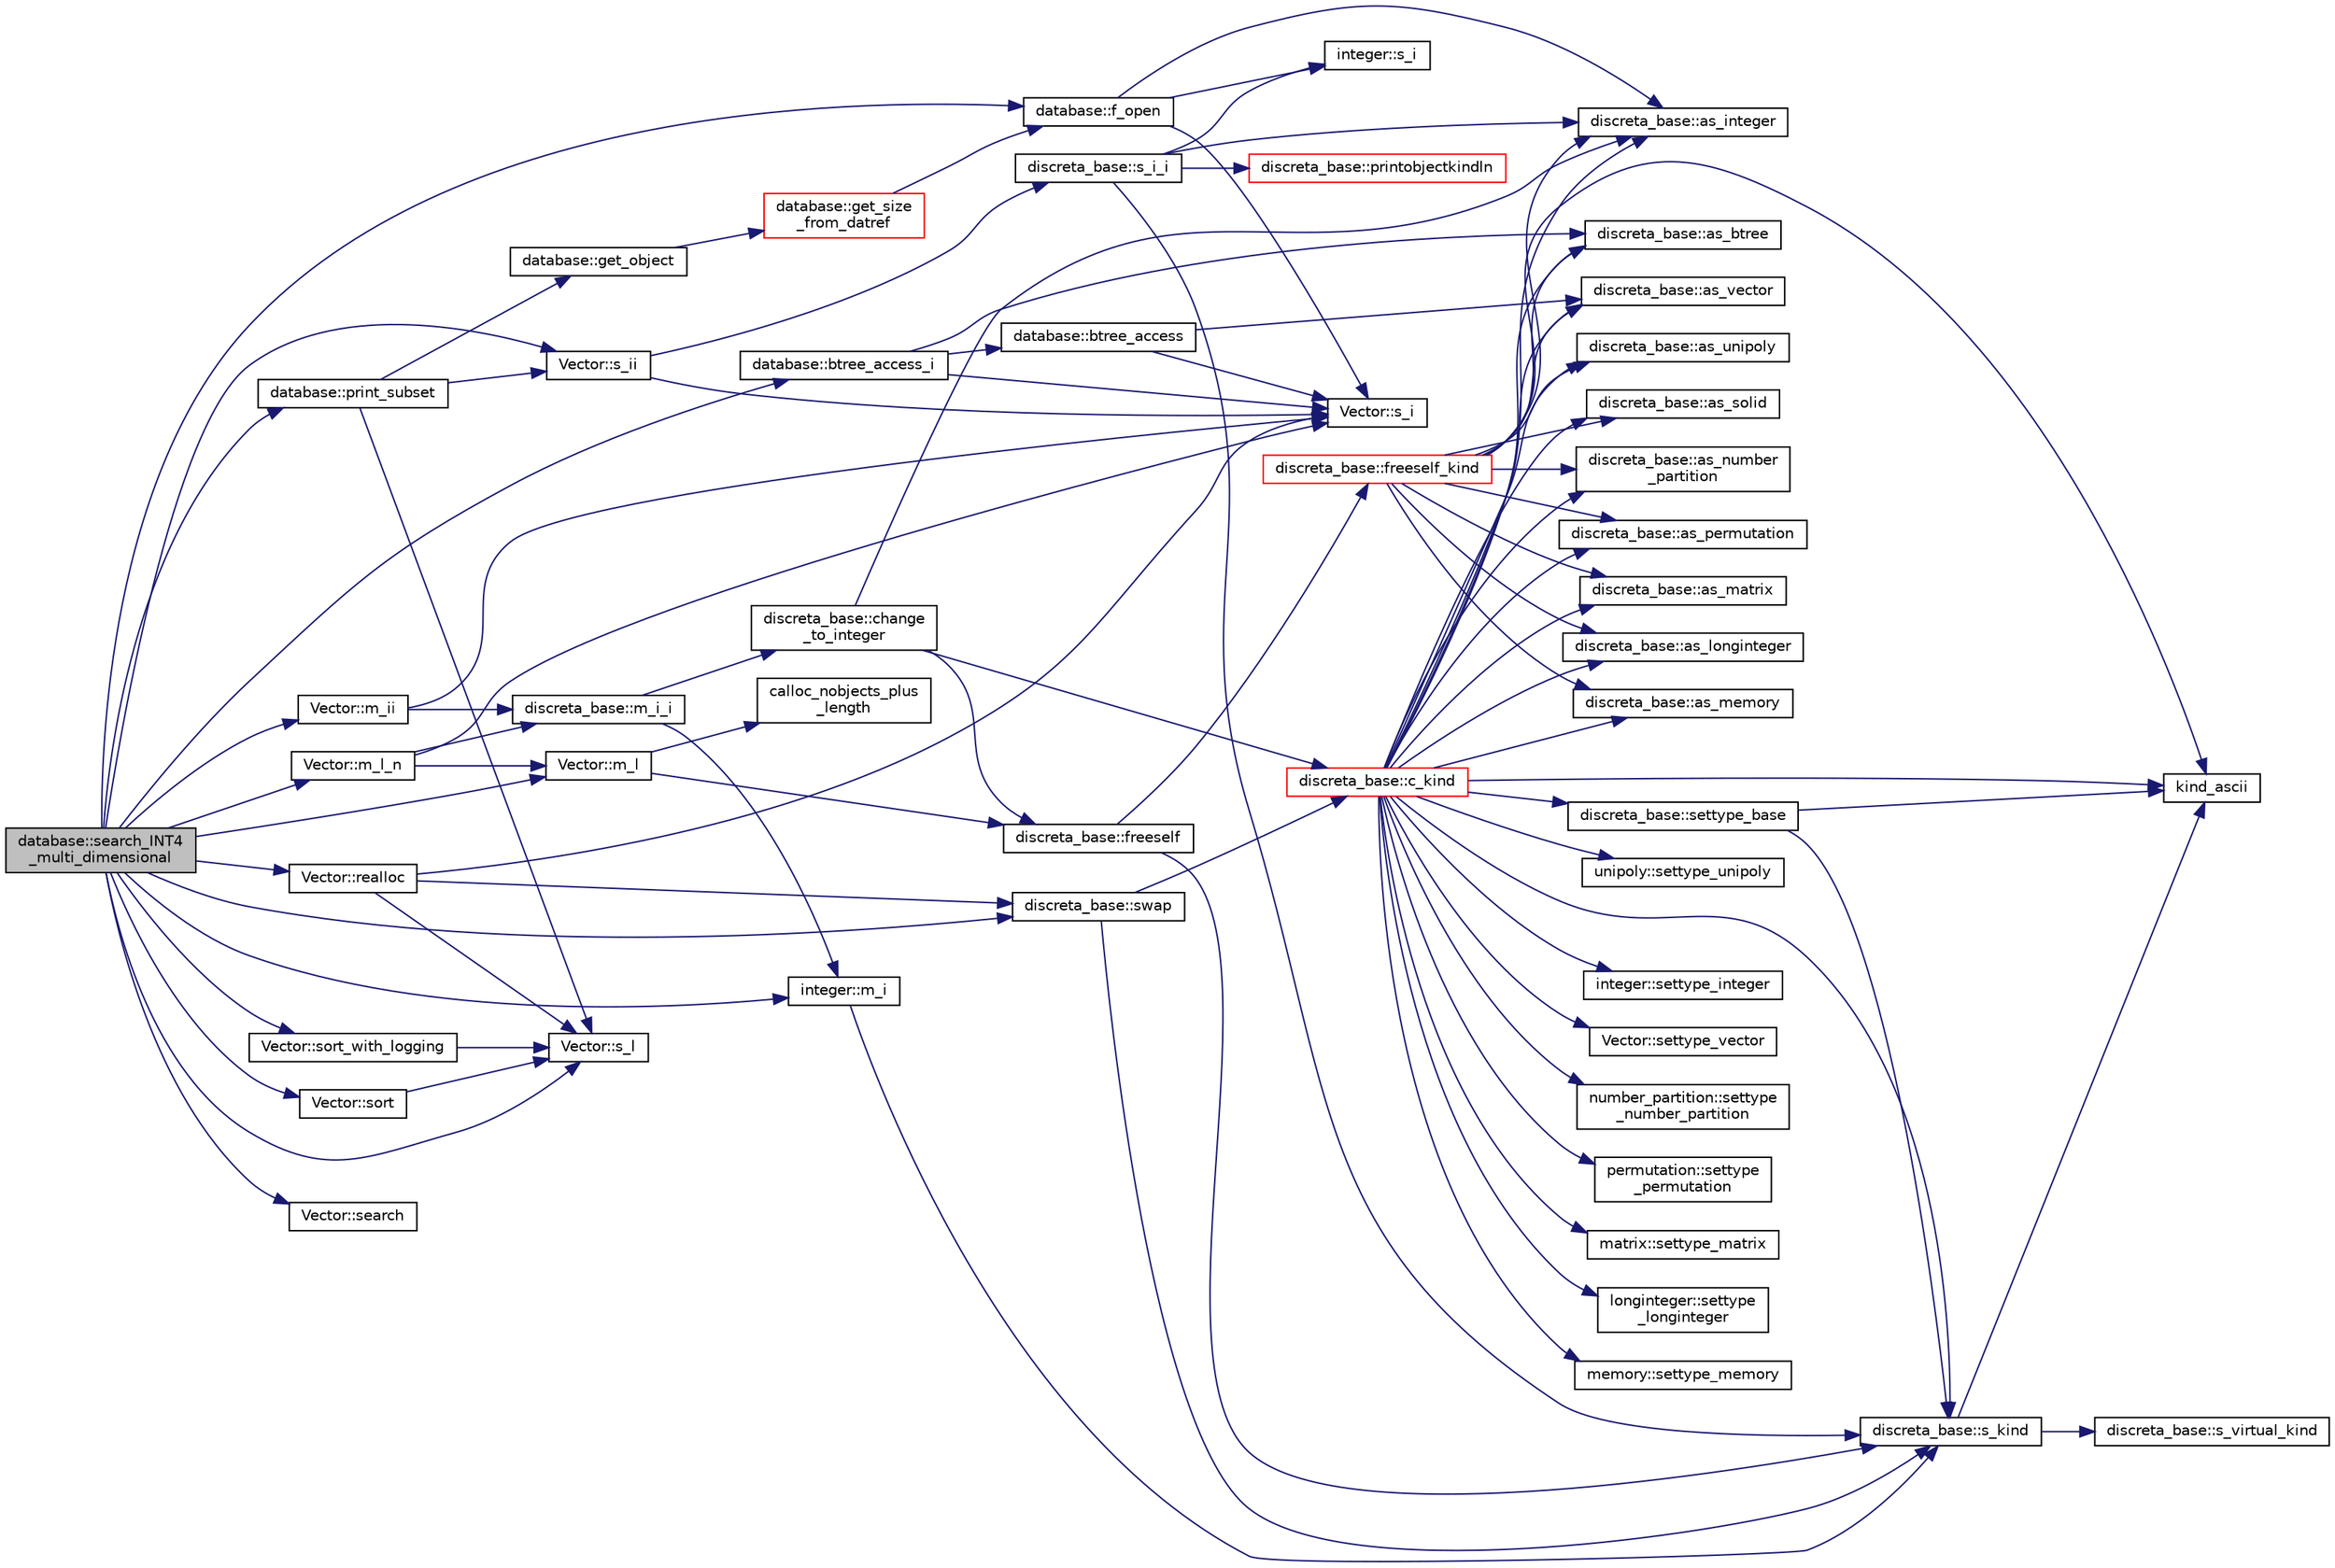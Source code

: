 digraph "database::search_INT4_multi_dimensional"
{
  edge [fontname="Helvetica",fontsize="10",labelfontname="Helvetica",labelfontsize="10"];
  node [fontname="Helvetica",fontsize="10",shape=record];
  rankdir="LR";
  Node3129 [label="database::search_INT4\l_multi_dimensional",height=0.2,width=0.4,color="black", fillcolor="grey75", style="filled", fontcolor="black"];
  Node3129 -> Node3130 [color="midnightblue",fontsize="10",style="solid",fontname="Helvetica"];
  Node3130 [label="database::f_open",height=0.2,width=0.4,color="black", fillcolor="white", style="filled",URL="$db/d72/classdatabase.html#a2cac52c70b09d1a6771bddab2220b3e7"];
  Node3130 -> Node3131 [color="midnightblue",fontsize="10",style="solid",fontname="Helvetica"];
  Node3131 [label="Vector::s_i",height=0.2,width=0.4,color="black", fillcolor="white", style="filled",URL="$d5/db2/class_vector.html#a1c4fe1752523df8119f70dd550244871"];
  Node3130 -> Node3132 [color="midnightblue",fontsize="10",style="solid",fontname="Helvetica"];
  Node3132 [label="discreta_base::as_integer",height=0.2,width=0.4,color="black", fillcolor="white", style="filled",URL="$d7/d71/classdiscreta__base.html#a00d7691eaf874fd283d942692fe8dd26"];
  Node3130 -> Node3133 [color="midnightblue",fontsize="10",style="solid",fontname="Helvetica"];
  Node3133 [label="integer::s_i",height=0.2,width=0.4,color="black", fillcolor="white", style="filled",URL="$d0/de5/classinteger.html#adf28e9f94d4c844adaa950deeb80b904"];
  Node3129 -> Node3134 [color="midnightblue",fontsize="10",style="solid",fontname="Helvetica"];
  Node3134 [label="Vector::m_l",height=0.2,width=0.4,color="black", fillcolor="white", style="filled",URL="$d5/db2/class_vector.html#a00f5520c2a6b4f5282a1a8bcf8ea74eb"];
  Node3134 -> Node3135 [color="midnightblue",fontsize="10",style="solid",fontname="Helvetica"];
  Node3135 [label="discreta_base::freeself",height=0.2,width=0.4,color="black", fillcolor="white", style="filled",URL="$d7/d71/classdiscreta__base.html#a9a3c9501a562293b5667c11b9174d6e5"];
  Node3135 -> Node3136 [color="midnightblue",fontsize="10",style="solid",fontname="Helvetica"];
  Node3136 [label="discreta_base::freeself_kind",height=0.2,width=0.4,color="red", fillcolor="white", style="filled",URL="$d7/d71/classdiscreta__base.html#a63a23ada2165b3838fab719ed458cec8"];
  Node3136 -> Node3132 [color="midnightblue",fontsize="10",style="solid",fontname="Helvetica"];
  Node3136 -> Node3145 [color="midnightblue",fontsize="10",style="solid",fontname="Helvetica"];
  Node3145 [label="discreta_base::as_vector",height=0.2,width=0.4,color="black", fillcolor="white", style="filled",URL="$d7/d71/classdiscreta__base.html#a7bdd6cae39c380b128ee9e17e42cf020"];
  Node3136 -> Node3148 [color="midnightblue",fontsize="10",style="solid",fontname="Helvetica"];
  Node3148 [label="discreta_base::as_number\l_partition",height=0.2,width=0.4,color="black", fillcolor="white", style="filled",URL="$d7/d71/classdiscreta__base.html#a307aa09de0e925d46697707968ffab00"];
  Node3136 -> Node3150 [color="midnightblue",fontsize="10",style="solid",fontname="Helvetica"];
  Node3150 [label="discreta_base::as_permutation",height=0.2,width=0.4,color="black", fillcolor="white", style="filled",URL="$d7/d71/classdiscreta__base.html#aa4e72f36a82984239b12ae831e131098"];
  Node3136 -> Node3152 [color="midnightblue",fontsize="10",style="solid",fontname="Helvetica"];
  Node3152 [label="discreta_base::as_matrix",height=0.2,width=0.4,color="black", fillcolor="white", style="filled",URL="$d7/d71/classdiscreta__base.html#ae4d7f56d917a4707b838fbffde6467ff"];
  Node3136 -> Node3155 [color="midnightblue",fontsize="10",style="solid",fontname="Helvetica"];
  Node3155 [label="discreta_base::as_longinteger",height=0.2,width=0.4,color="black", fillcolor="white", style="filled",URL="$d7/d71/classdiscreta__base.html#a20a094639eb711b10c8694c51937f7cd"];
  Node3136 -> Node3158 [color="midnightblue",fontsize="10",style="solid",fontname="Helvetica"];
  Node3158 [label="discreta_base::as_memory",height=0.2,width=0.4,color="black", fillcolor="white", style="filled",URL="$d7/d71/classdiscreta__base.html#ad94b2d7dce0cd4fa22db57f6e79c4bd2"];
  Node3136 -> Node3160 [color="midnightblue",fontsize="10",style="solid",fontname="Helvetica"];
  Node3160 [label="discreta_base::as_unipoly",height=0.2,width=0.4,color="black", fillcolor="white", style="filled",URL="$d7/d71/classdiscreta__base.html#ad50d8027f039fe5c2478cddb243adc9d"];
  Node3136 -> Node3162 [color="midnightblue",fontsize="10",style="solid",fontname="Helvetica"];
  Node3162 [label="discreta_base::as_solid",height=0.2,width=0.4,color="black", fillcolor="white", style="filled",URL="$d7/d71/classdiscreta__base.html#a1fc5f2b85ec97ab0a69dd64903c970a5"];
  Node3136 -> Node3176 [color="midnightblue",fontsize="10",style="solid",fontname="Helvetica"];
  Node3176 [label="discreta_base::as_btree",height=0.2,width=0.4,color="black", fillcolor="white", style="filled",URL="$d7/d71/classdiscreta__base.html#a78e76674cef2ec113c17989c11288778"];
  Node3136 -> Node3140 [color="midnightblue",fontsize="10",style="solid",fontname="Helvetica"];
  Node3140 [label="kind_ascii",height=0.2,width=0.4,color="black", fillcolor="white", style="filled",URL="$d9/d60/discreta_8h.html#ad0ce825a9f29bc6cec27e1b64cfe27bf"];
  Node3135 -> Node3138 [color="midnightblue",fontsize="10",style="solid",fontname="Helvetica"];
  Node3138 [label="discreta_base::s_kind",height=0.2,width=0.4,color="black", fillcolor="white", style="filled",URL="$d7/d71/classdiscreta__base.html#a8a830025c74adbbc3362418a7c2ba157"];
  Node3138 -> Node3139 [color="midnightblue",fontsize="10",style="solid",fontname="Helvetica"];
  Node3139 [label="discreta_base::s_virtual_kind",height=0.2,width=0.4,color="black", fillcolor="white", style="filled",URL="$d7/d71/classdiscreta__base.html#a52778a6d6943a468be083d0785d418fb"];
  Node3138 -> Node3140 [color="midnightblue",fontsize="10",style="solid",fontname="Helvetica"];
  Node3134 -> Node3182 [color="midnightblue",fontsize="10",style="solid",fontname="Helvetica"];
  Node3182 [label="calloc_nobjects_plus\l_length",height=0.2,width=0.4,color="black", fillcolor="white", style="filled",URL="$d9/d60/discreta_8h.html#a71599d54c8c17dfa065a363f5cdd0aa4"];
  Node3129 -> Node3183 [color="midnightblue",fontsize="10",style="solid",fontname="Helvetica"];
  Node3183 [label="Vector::s_l",height=0.2,width=0.4,color="black", fillcolor="white", style="filled",URL="$d5/db2/class_vector.html#ad2dc082288f858d22a528832289e0704"];
  Node3129 -> Node3184 [color="midnightblue",fontsize="10",style="solid",fontname="Helvetica"];
  Node3184 [label="Vector::m_l_n",height=0.2,width=0.4,color="black", fillcolor="white", style="filled",URL="$d5/db2/class_vector.html#a5c7c126e6266ecdc832c5ce5bc1cca2f"];
  Node3184 -> Node3134 [color="midnightblue",fontsize="10",style="solid",fontname="Helvetica"];
  Node3184 -> Node3131 [color="midnightblue",fontsize="10",style="solid",fontname="Helvetica"];
  Node3184 -> Node3185 [color="midnightblue",fontsize="10",style="solid",fontname="Helvetica"];
  Node3185 [label="discreta_base::m_i_i",height=0.2,width=0.4,color="black", fillcolor="white", style="filled",URL="$d7/d71/classdiscreta__base.html#aa231464a9d4bc233f66608021c9ad997"];
  Node3185 -> Node3186 [color="midnightblue",fontsize="10",style="solid",fontname="Helvetica"];
  Node3186 [label="discreta_base::change\l_to_integer",height=0.2,width=0.4,color="black", fillcolor="white", style="filled",URL="$d7/d71/classdiscreta__base.html#a58a5a5bd8f8e6f2dd7b4483b66dc7bb9"];
  Node3186 -> Node3135 [color="midnightblue",fontsize="10",style="solid",fontname="Helvetica"];
  Node3186 -> Node3187 [color="midnightblue",fontsize="10",style="solid",fontname="Helvetica"];
  Node3187 [label="discreta_base::c_kind",height=0.2,width=0.4,color="red", fillcolor="white", style="filled",URL="$d7/d71/classdiscreta__base.html#adc2ff61589c2d083688e7a43f333cb62"];
  Node3187 -> Node3188 [color="midnightblue",fontsize="10",style="solid",fontname="Helvetica"];
  Node3188 [label="discreta_base::settype_base",height=0.2,width=0.4,color="black", fillcolor="white", style="filled",URL="$d7/d71/classdiscreta__base.html#a4f42899a89447d1c3993ea07c38f8ad4"];
  Node3188 -> Node3138 [color="midnightblue",fontsize="10",style="solid",fontname="Helvetica"];
  Node3188 -> Node3140 [color="midnightblue",fontsize="10",style="solid",fontname="Helvetica"];
  Node3187 -> Node3132 [color="midnightblue",fontsize="10",style="solid",fontname="Helvetica"];
  Node3187 -> Node3189 [color="midnightblue",fontsize="10",style="solid",fontname="Helvetica"];
  Node3189 [label="integer::settype_integer",height=0.2,width=0.4,color="black", fillcolor="white", style="filled",URL="$d0/de5/classinteger.html#a6265c65ef311229acd513d748faba796"];
  Node3187 -> Node3145 [color="midnightblue",fontsize="10",style="solid",fontname="Helvetica"];
  Node3187 -> Node3190 [color="midnightblue",fontsize="10",style="solid",fontname="Helvetica"];
  Node3190 [label="Vector::settype_vector",height=0.2,width=0.4,color="black", fillcolor="white", style="filled",URL="$d5/db2/class_vector.html#a34e0d00b18c051f23904a8429fa6c8b4"];
  Node3187 -> Node3148 [color="midnightblue",fontsize="10",style="solid",fontname="Helvetica"];
  Node3187 -> Node3191 [color="midnightblue",fontsize="10",style="solid",fontname="Helvetica"];
  Node3191 [label="number_partition::settype\l_number_partition",height=0.2,width=0.4,color="black", fillcolor="white", style="filled",URL="$df/d50/classnumber__partition.html#a3aaec1b557758f643ffc8555bbc358be"];
  Node3187 -> Node3150 [color="midnightblue",fontsize="10",style="solid",fontname="Helvetica"];
  Node3187 -> Node3192 [color="midnightblue",fontsize="10",style="solid",fontname="Helvetica"];
  Node3192 [label="permutation::settype\l_permutation",height=0.2,width=0.4,color="black", fillcolor="white", style="filled",URL="$d0/d08/classpermutation.html#af1eea29f86195cede9562e444664c28c"];
  Node3187 -> Node3152 [color="midnightblue",fontsize="10",style="solid",fontname="Helvetica"];
  Node3187 -> Node3193 [color="midnightblue",fontsize="10",style="solid",fontname="Helvetica"];
  Node3193 [label="matrix::settype_matrix",height=0.2,width=0.4,color="black", fillcolor="white", style="filled",URL="$d1/d8d/classmatrix.html#a1780283a64a789e4084d792683d276bb"];
  Node3187 -> Node3155 [color="midnightblue",fontsize="10",style="solid",fontname="Helvetica"];
  Node3187 -> Node3194 [color="midnightblue",fontsize="10",style="solid",fontname="Helvetica"];
  Node3194 [label="longinteger::settype\l_longinteger",height=0.2,width=0.4,color="black", fillcolor="white", style="filled",URL="$d3/d71/classlonginteger.html#ae5f811ece8df31b9ff114368a18e1dc5"];
  Node3187 -> Node3158 [color="midnightblue",fontsize="10",style="solid",fontname="Helvetica"];
  Node3187 -> Node3195 [color="midnightblue",fontsize="10",style="solid",fontname="Helvetica"];
  Node3195 [label="memory::settype_memory",height=0.2,width=0.4,color="black", fillcolor="white", style="filled",URL="$d8/d99/classmemory.html#a33aae277f9b8fe36b02e9d5da895451b"];
  Node3187 -> Node3160 [color="midnightblue",fontsize="10",style="solid",fontname="Helvetica"];
  Node3187 -> Node3196 [color="midnightblue",fontsize="10",style="solid",fontname="Helvetica"];
  Node3196 [label="unipoly::settype_unipoly",height=0.2,width=0.4,color="black", fillcolor="white", style="filled",URL="$d1/d89/classunipoly.html#a8db854fcc85c5e1150b1f1b1c005c95b"];
  Node3187 -> Node3162 [color="midnightblue",fontsize="10",style="solid",fontname="Helvetica"];
  Node3187 -> Node3176 [color="midnightblue",fontsize="10",style="solid",fontname="Helvetica"];
  Node3187 -> Node3140 [color="midnightblue",fontsize="10",style="solid",fontname="Helvetica"];
  Node3187 -> Node3138 [color="midnightblue",fontsize="10",style="solid",fontname="Helvetica"];
  Node3186 -> Node3132 [color="midnightblue",fontsize="10",style="solid",fontname="Helvetica"];
  Node3185 -> Node3209 [color="midnightblue",fontsize="10",style="solid",fontname="Helvetica"];
  Node3209 [label="integer::m_i",height=0.2,width=0.4,color="black", fillcolor="white", style="filled",URL="$d0/de5/classinteger.html#a869091f0a0f35f5354c8c4a70250e8a9"];
  Node3209 -> Node3138 [color="midnightblue",fontsize="10",style="solid",fontname="Helvetica"];
  Node3129 -> Node3210 [color="midnightblue",fontsize="10",style="solid",fontname="Helvetica"];
  Node3210 [label="Vector::s_ii",height=0.2,width=0.4,color="black", fillcolor="white", style="filled",URL="$d5/db2/class_vector.html#a75d4942cc7b9794717b4846c10520db8"];
  Node3210 -> Node3131 [color="midnightblue",fontsize="10",style="solid",fontname="Helvetica"];
  Node3210 -> Node3211 [color="midnightblue",fontsize="10",style="solid",fontname="Helvetica"];
  Node3211 [label="discreta_base::s_i_i",height=0.2,width=0.4,color="black", fillcolor="white", style="filled",URL="$d7/d71/classdiscreta__base.html#aadb92c01fbe69b3034b0214b33fbc735"];
  Node3211 -> Node3138 [color="midnightblue",fontsize="10",style="solid",fontname="Helvetica"];
  Node3211 -> Node3141 [color="midnightblue",fontsize="10",style="solid",fontname="Helvetica"];
  Node3141 [label="discreta_base::printobjectkindln",height=0.2,width=0.4,color="red", fillcolor="white", style="filled",URL="$d7/d71/classdiscreta__base.html#a677ccc8f392ebedde05e453f8cf59559"];
  Node3211 -> Node3132 [color="midnightblue",fontsize="10",style="solid",fontname="Helvetica"];
  Node3211 -> Node3133 [color="midnightblue",fontsize="10",style="solid",fontname="Helvetica"];
  Node3129 -> Node3212 [color="midnightblue",fontsize="10",style="solid",fontname="Helvetica"];
  Node3212 [label="database::btree_access_i",height=0.2,width=0.4,color="black", fillcolor="white", style="filled",URL="$db/d72/classdatabase.html#a215047d1b32b8bd54f91a7bdca168eee"];
  Node3212 -> Node3213 [color="midnightblue",fontsize="10",style="solid",fontname="Helvetica"];
  Node3213 [label="database::btree_access",height=0.2,width=0.4,color="black", fillcolor="white", style="filled",URL="$db/d72/classdatabase.html#a30109ba5488b06111439f887fc1ac499"];
  Node3213 -> Node3131 [color="midnightblue",fontsize="10",style="solid",fontname="Helvetica"];
  Node3213 -> Node3145 [color="midnightblue",fontsize="10",style="solid",fontname="Helvetica"];
  Node3212 -> Node3131 [color="midnightblue",fontsize="10",style="solid",fontname="Helvetica"];
  Node3212 -> Node3176 [color="midnightblue",fontsize="10",style="solid",fontname="Helvetica"];
  Node3129 -> Node3214 [color="midnightblue",fontsize="10",style="solid",fontname="Helvetica"];
  Node3214 [label="Vector::m_ii",height=0.2,width=0.4,color="black", fillcolor="white", style="filled",URL="$d5/db2/class_vector.html#aa6a97eabb43f192a47947f4f6acbb04d"];
  Node3214 -> Node3131 [color="midnightblue",fontsize="10",style="solid",fontname="Helvetica"];
  Node3214 -> Node3185 [color="midnightblue",fontsize="10",style="solid",fontname="Helvetica"];
  Node3129 -> Node3215 [color="midnightblue",fontsize="10",style="solid",fontname="Helvetica"];
  Node3215 [label="Vector::sort_with_logging",height=0.2,width=0.4,color="black", fillcolor="white", style="filled",URL="$d5/db2/class_vector.html#a5bcaeb8778ea91df5f29f9f3eb9913d4"];
  Node3215 -> Node3183 [color="midnightblue",fontsize="10",style="solid",fontname="Helvetica"];
  Node3129 -> Node3216 [color="midnightblue",fontsize="10",style="solid",fontname="Helvetica"];
  Node3216 [label="Vector::sort",height=0.2,width=0.4,color="black", fillcolor="white", style="filled",URL="$d5/db2/class_vector.html#ae50ef8643d10e954cb3b34cb33ce97e9"];
  Node3216 -> Node3183 [color="midnightblue",fontsize="10",style="solid",fontname="Helvetica"];
  Node3129 -> Node3217 [color="midnightblue",fontsize="10",style="solid",fontname="Helvetica"];
  Node3217 [label="database::print_subset",height=0.2,width=0.4,color="black", fillcolor="white", style="filled",URL="$db/d72/classdatabase.html#a8b454f5428b3f00a2de497f21d73f3fa"];
  Node3217 -> Node3183 [color="midnightblue",fontsize="10",style="solid",fontname="Helvetica"];
  Node3217 -> Node3218 [color="midnightblue",fontsize="10",style="solid",fontname="Helvetica"];
  Node3218 [label="database::get_object",height=0.2,width=0.4,color="black", fillcolor="white", style="filled",URL="$db/d72/classdatabase.html#a2f58ec1301addabc2fb6544038e108c6"];
  Node3218 -> Node3219 [color="midnightblue",fontsize="10",style="solid",fontname="Helvetica"];
  Node3219 [label="database::get_size\l_from_datref",height=0.2,width=0.4,color="red", fillcolor="white", style="filled",URL="$db/d72/classdatabase.html#ae71e4c19b07a2d67682fbd4b069e9a7e"];
  Node3219 -> Node3130 [color="midnightblue",fontsize="10",style="solid",fontname="Helvetica"];
  Node3217 -> Node3210 [color="midnightblue",fontsize="10",style="solid",fontname="Helvetica"];
  Node3129 -> Node3209 [color="midnightblue",fontsize="10",style="solid",fontname="Helvetica"];
  Node3129 -> Node3226 [color="midnightblue",fontsize="10",style="solid",fontname="Helvetica"];
  Node3226 [label="Vector::search",height=0.2,width=0.4,color="black", fillcolor="white", style="filled",URL="$d5/db2/class_vector.html#a0b2bba0162e65dffa24b4e4660bfd4e2"];
  Node3129 -> Node3227 [color="midnightblue",fontsize="10",style="solid",fontname="Helvetica"];
  Node3227 [label="Vector::realloc",height=0.2,width=0.4,color="black", fillcolor="white", style="filled",URL="$d5/db2/class_vector.html#a00aff28a4a7cacc8c5aaf44b6f3fb3a5"];
  Node3227 -> Node3183 [color="midnightblue",fontsize="10",style="solid",fontname="Helvetica"];
  Node3227 -> Node3131 [color="midnightblue",fontsize="10",style="solid",fontname="Helvetica"];
  Node3227 -> Node3228 [color="midnightblue",fontsize="10",style="solid",fontname="Helvetica"];
  Node3228 [label="discreta_base::swap",height=0.2,width=0.4,color="black", fillcolor="white", style="filled",URL="$d7/d71/classdiscreta__base.html#a2e8acbb9d3476675dac5b6a583b0293e"];
  Node3228 -> Node3138 [color="midnightblue",fontsize="10",style="solid",fontname="Helvetica"];
  Node3228 -> Node3187 [color="midnightblue",fontsize="10",style="solid",fontname="Helvetica"];
  Node3129 -> Node3228 [color="midnightblue",fontsize="10",style="solid",fontname="Helvetica"];
}
